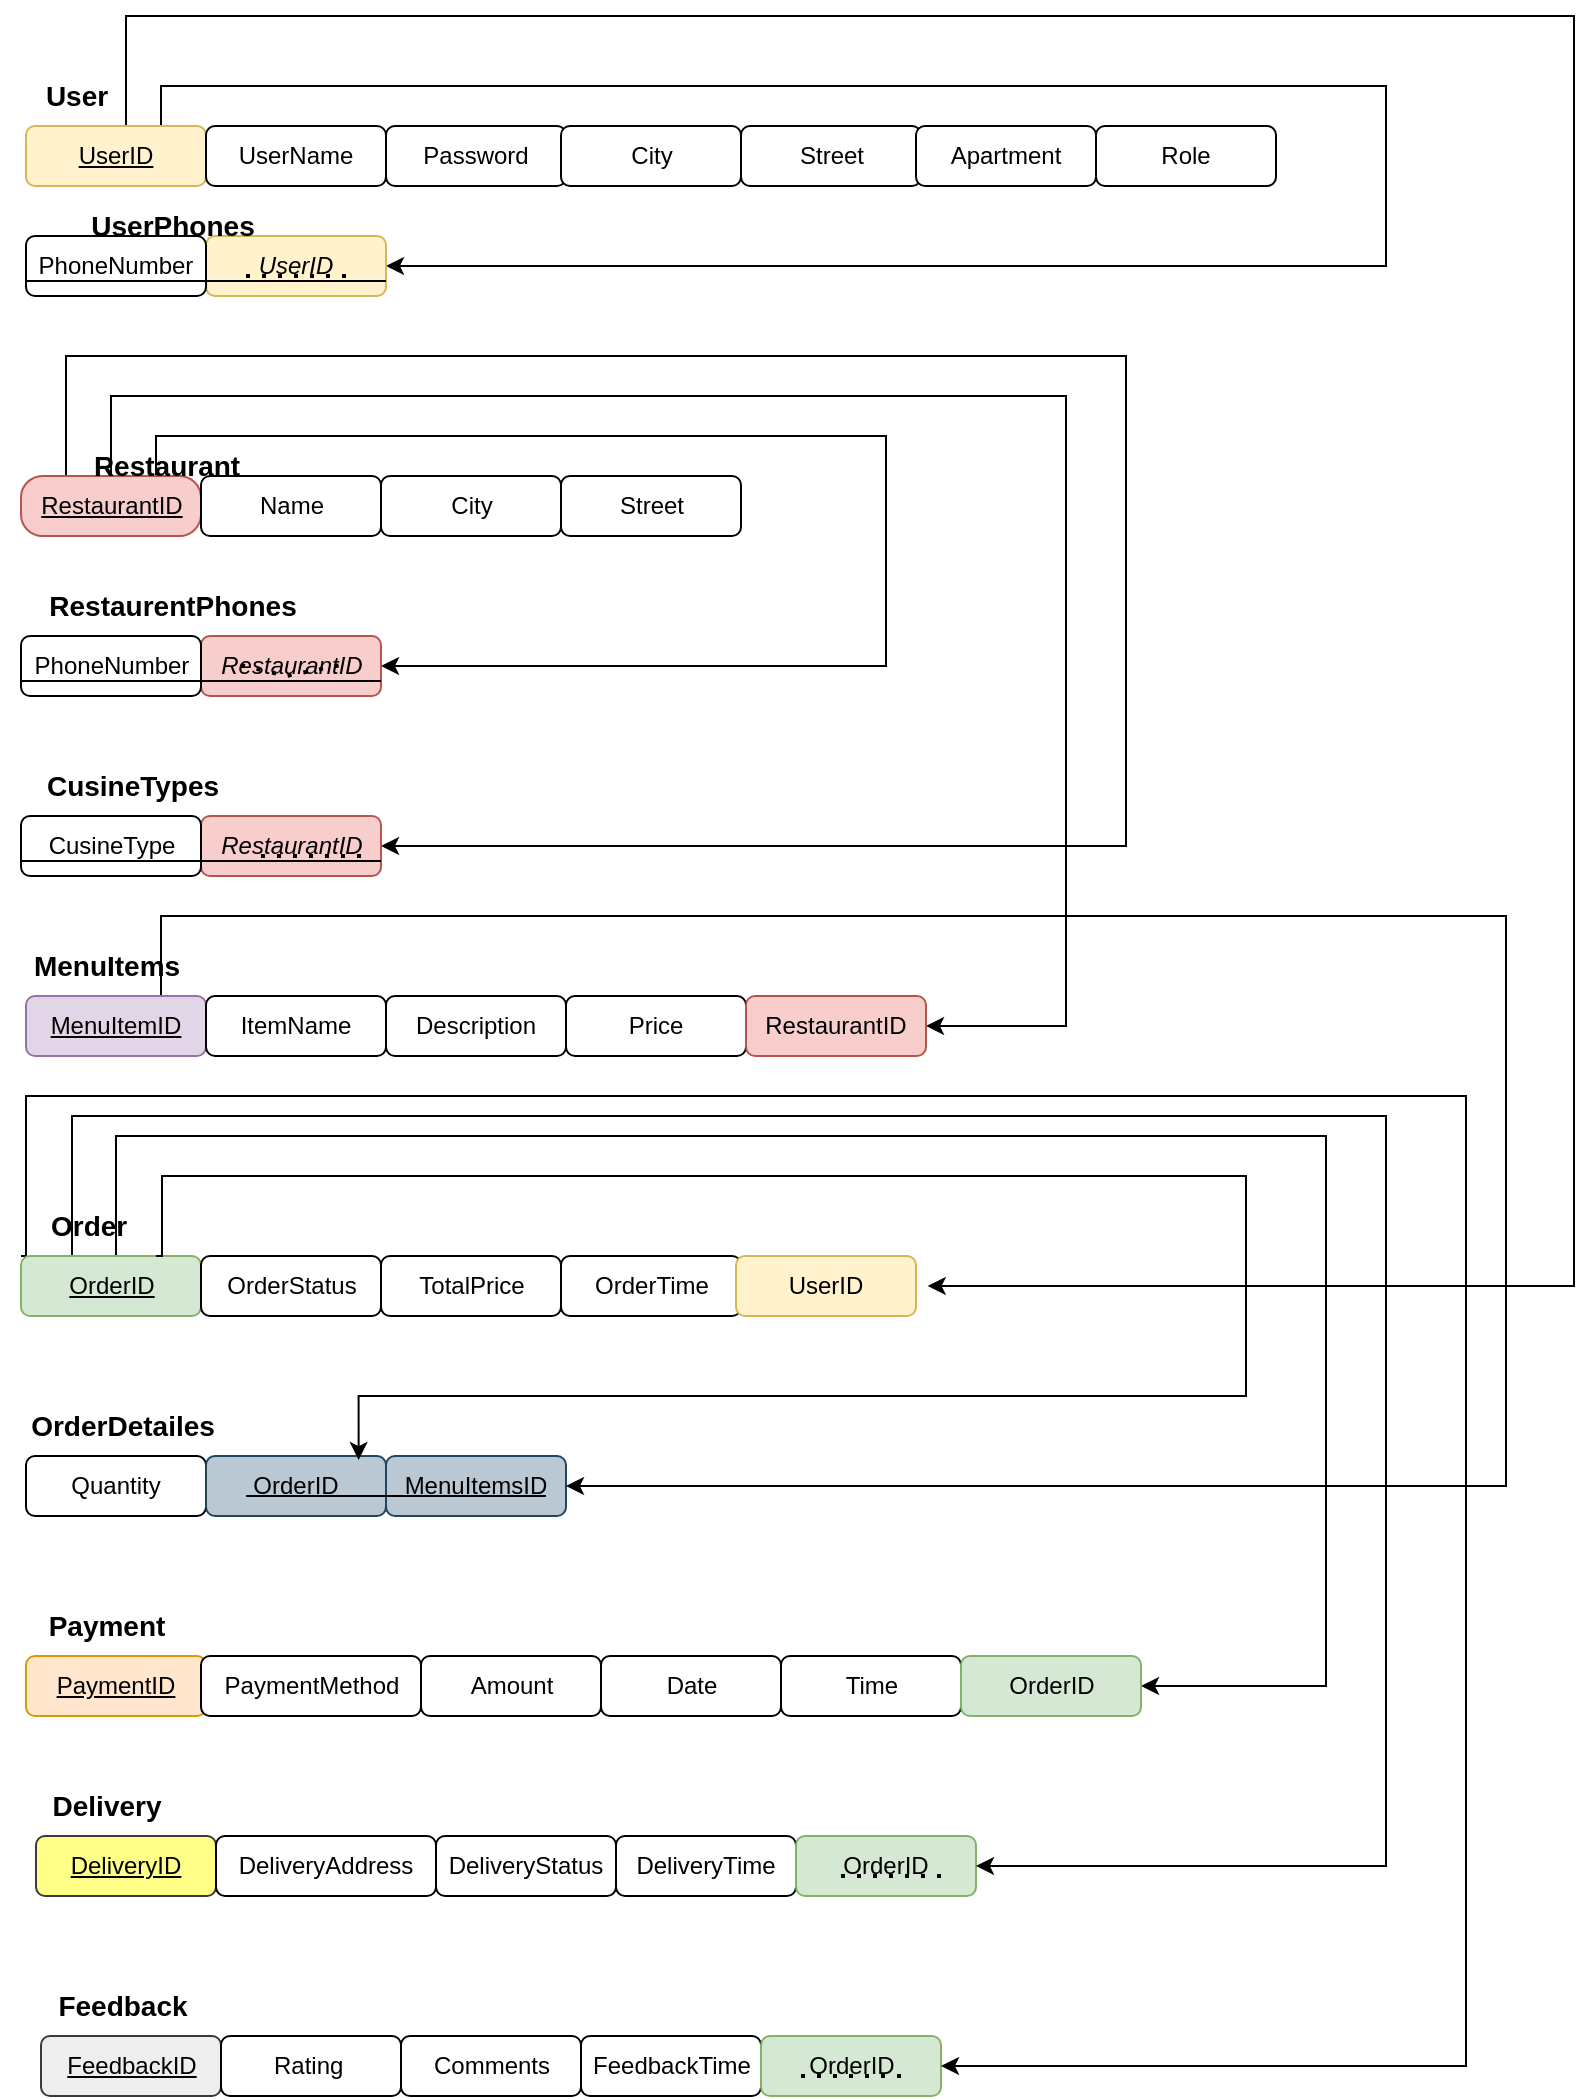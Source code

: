 <mxfile version="25.0.1">
  <diagram name="Page-1" id="hRaVS1pTuc548OMhi2-5">
    <mxGraphModel dx="1016" dy="1642" grid="1" gridSize="10" guides="1" tooltips="1" connect="1" arrows="1" fold="1" page="1" pageScale="1" pageWidth="850" pageHeight="1100" background="none" math="0" shadow="0">
      <root>
        <mxCell id="0" />
        <mxCell id="1" parent="0" />
        <mxCell id="SmSqU5Tu3EiC8dxe_-Gg-26" style="edgeStyle=orthogonalEdgeStyle;rounded=0;orthogonalLoop=1;jettySize=auto;html=1;exitX=0.833;exitY=1.056;exitDx=0;exitDy=0;entryX=1;entryY=0.5;entryDx=0;entryDy=0;exitPerimeter=0;" parent="1" edge="1">
          <mxGeometry relative="1" as="geometry">
            <mxPoint x="37.5" y="56.68" as="sourcePoint" />
            <mxPoint x="470.85" y="635" as="targetPoint" />
            <Array as="points">
              <mxPoint x="70" y="57" />
              <mxPoint x="70" />
              <mxPoint x="794" />
              <mxPoint x="794" y="635" />
            </Array>
          </mxGeometry>
        </mxCell>
        <mxCell id="G01sJh4HNSgmtfhRcnJe-1" style="edgeStyle=orthogonalEdgeStyle;rounded=0;orthogonalLoop=1;jettySize=auto;html=1;exitX=0.75;exitY=0;exitDx=0;exitDy=0;entryX=1;entryY=0.5;entryDx=0;entryDy=0;" parent="1" source="OCb87p4yVKoxGsTXULzd-1" target="OCb87p4yVKoxGsTXULzd-8" edge="1">
          <mxGeometry relative="1" as="geometry">
            <mxPoint x="520" y="140" as="targetPoint" />
            <Array as="points">
              <mxPoint x="88" y="35" />
              <mxPoint x="700" y="35" />
              <mxPoint x="700" y="125" />
            </Array>
          </mxGeometry>
        </mxCell>
        <mxCell id="OCb87p4yVKoxGsTXULzd-1" value="&lt;u&gt;UserID&lt;/u&gt;" style="rounded=1;whiteSpace=wrap;html=1;fillColor=#fff2cc;strokeColor=#d6b656;" parent="1" vertex="1">
          <mxGeometry x="20" y="55" width="90" height="30" as="geometry" />
        </mxCell>
        <mxCell id="OCb87p4yVKoxGsTXULzd-2" value="UserName" style="rounded=1;whiteSpace=wrap;html=1;" parent="1" vertex="1">
          <mxGeometry x="110" y="55" width="90" height="30" as="geometry" />
        </mxCell>
        <mxCell id="OCb87p4yVKoxGsTXULzd-3" value="Password" style="rounded=1;whiteSpace=wrap;html=1;" parent="1" vertex="1">
          <mxGeometry x="200" y="55" width="90" height="30" as="geometry" />
        </mxCell>
        <mxCell id="OCb87p4yVKoxGsTXULzd-8" value="&lt;i&gt;UserID&lt;/i&gt;" style="rounded=1;whiteSpace=wrap;html=1;fillColor=#fff2cc;strokeColor=#d6b656;" parent="1" vertex="1">
          <mxGeometry x="110" y="110" width="90" height="30" as="geometry" />
        </mxCell>
        <mxCell id="OCb87p4yVKoxGsTXULzd-9" value="Role" style="rounded=1;whiteSpace=wrap;html=1;" parent="1" vertex="1">
          <mxGeometry x="555" y="55" width="90" height="30" as="geometry" />
        </mxCell>
        <mxCell id="OCb87p4yVKoxGsTXULzd-10" value="City" style="rounded=1;whiteSpace=wrap;html=1;" parent="1" vertex="1">
          <mxGeometry x="287.5" y="55" width="90" height="30" as="geometry" />
        </mxCell>
        <mxCell id="OCb87p4yVKoxGsTXULzd-12" value="Quantity" style="rounded=1;whiteSpace=wrap;html=1;" parent="1" vertex="1">
          <mxGeometry x="20" y="720" width="90" height="30" as="geometry" />
        </mxCell>
        <mxCell id="OCb87p4yVKoxGsTXULzd-18" value="OrderID" style="rounded=1;whiteSpace=wrap;html=1;fillColor=#bac8d3;strokeColor=#23445d;" parent="1" vertex="1">
          <mxGeometry x="110" y="720" width="90" height="30" as="geometry" />
        </mxCell>
        <mxCell id="OCb87p4yVKoxGsTXULzd-19" value="MenuItemsID" style="rounded=1;whiteSpace=wrap;html=1;fillColor=#bac8d3;strokeColor=#23445d;" parent="1" vertex="1">
          <mxGeometry x="200" y="720" width="90" height="30" as="geometry" />
        </mxCell>
        <mxCell id="OCb87p4yVKoxGsTXULzd-22" value="&lt;font style=&quot;font-size: 14px;&quot;&gt;&lt;b style=&quot;&quot;&gt;User&lt;/b&gt;&lt;/font&gt;" style="text;html=1;align=center;verticalAlign=middle;resizable=0;points=[];autosize=1;strokeColor=none;fillColor=none;shadow=1;" parent="1" vertex="1">
          <mxGeometry x="20" y="25" width="50" height="30" as="geometry" />
        </mxCell>
        <mxCell id="SmSqU5Tu3EiC8dxe_-Gg-12" style="edgeStyle=orthogonalEdgeStyle;rounded=0;orthogonalLoop=1;jettySize=auto;html=1;exitX=0.75;exitY=0;exitDx=0;exitDy=0;entryX=1;entryY=0.5;entryDx=0;entryDy=0;" parent="1" source="OCb87p4yVKoxGsTXULzd-25" target="SmSqU5Tu3EiC8dxe_-Gg-7" edge="1">
          <mxGeometry relative="1" as="geometry">
            <Array as="points">
              <mxPoint x="85" y="210" />
              <mxPoint x="450" y="210" />
              <mxPoint x="450" y="325" />
            </Array>
          </mxGeometry>
        </mxCell>
        <mxCell id="SmSqU5Tu3EiC8dxe_-Gg-18" style="edgeStyle=orthogonalEdgeStyle;rounded=0;orthogonalLoop=1;jettySize=auto;html=1;exitX=0.25;exitY=0;exitDx=0;exitDy=0;entryX=1;entryY=0.5;entryDx=0;entryDy=0;" parent="1" source="OCb87p4yVKoxGsTXULzd-25" target="SmSqU5Tu3EiC8dxe_-Gg-13" edge="1">
          <mxGeometry relative="1" as="geometry">
            <Array as="points">
              <mxPoint x="40" y="170" />
              <mxPoint x="570" y="170" />
              <mxPoint x="570" y="415" />
            </Array>
          </mxGeometry>
        </mxCell>
        <mxCell id="SmSqU5Tu3EiC8dxe_-Gg-24" style="edgeStyle=orthogonalEdgeStyle;rounded=0;orthogonalLoop=1;jettySize=auto;html=1;exitX=0.5;exitY=0;exitDx=0;exitDy=0;entryX=1;entryY=0.5;entryDx=0;entryDy=0;" parent="1" source="OCb87p4yVKoxGsTXULzd-25" target="OCb87p4yVKoxGsTXULzd-34" edge="1">
          <mxGeometry relative="1" as="geometry">
            <Array as="points">
              <mxPoint x="63" y="190" />
              <mxPoint x="540" y="190" />
              <mxPoint x="540" y="505" />
            </Array>
          </mxGeometry>
        </mxCell>
        <mxCell id="OCb87p4yVKoxGsTXULzd-25" value="&lt;u&gt;RestaurantID&lt;/u&gt;" style="rounded=1;whiteSpace=wrap;html=1;arcSize=36;fillColor=#f8cecc;strokeColor=#b85450;" parent="1" vertex="1">
          <mxGeometry x="17.5" y="230" width="90" height="30" as="geometry" />
        </mxCell>
        <mxCell id="OCb87p4yVKoxGsTXULzd-26" value="Name" style="rounded=1;whiteSpace=wrap;html=1;" parent="1" vertex="1">
          <mxGeometry x="107.5" y="230" width="90" height="30" as="geometry" />
        </mxCell>
        <mxCell id="OCb87p4yVKoxGsTXULzd-27" value="City" style="rounded=1;whiteSpace=wrap;html=1;" parent="1" vertex="1">
          <mxGeometry x="197.5" y="230" width="90" height="30" as="geometry" />
        </mxCell>
        <mxCell id="SmSqU5Tu3EiC8dxe_-Gg-28" style="edgeStyle=orthogonalEdgeStyle;rounded=0;orthogonalLoop=1;jettySize=auto;html=1;exitX=0.75;exitY=0;exitDx=0;exitDy=0;entryX=1;entryY=0.5;entryDx=0;entryDy=0;" parent="1" source="OCb87p4yVKoxGsTXULzd-30" target="OCb87p4yVKoxGsTXULzd-19" edge="1">
          <mxGeometry relative="1" as="geometry">
            <Array as="points">
              <mxPoint x="88" y="450" />
              <mxPoint x="760" y="450" />
              <mxPoint x="760" y="735" />
            </Array>
          </mxGeometry>
        </mxCell>
        <mxCell id="OCb87p4yVKoxGsTXULzd-30" value="&lt;u&gt;MenuItemID&lt;/u&gt;" style="rounded=1;whiteSpace=wrap;html=1;fillColor=#e1d5e7;strokeColor=#9673a6;" parent="1" vertex="1">
          <mxGeometry x="20" y="490" width="90" height="30" as="geometry" />
        </mxCell>
        <mxCell id="OCb87p4yVKoxGsTXULzd-31" value="ItemName" style="rounded=1;whiteSpace=wrap;html=1;" parent="1" vertex="1">
          <mxGeometry x="110" y="490" width="90" height="30" as="geometry" />
        </mxCell>
        <mxCell id="OCb87p4yVKoxGsTXULzd-32" value="Description" style="rounded=1;whiteSpace=wrap;html=1;" parent="1" vertex="1">
          <mxGeometry x="200" y="490" width="90" height="30" as="geometry" />
        </mxCell>
        <mxCell id="OCb87p4yVKoxGsTXULzd-33" value="Price" style="rounded=1;whiteSpace=wrap;html=1;" parent="1" vertex="1">
          <mxGeometry x="290" y="490" width="90" height="30" as="geometry" />
        </mxCell>
        <mxCell id="OCb87p4yVKoxGsTXULzd-34" value="RestaurantID" style="rounded=1;whiteSpace=wrap;html=1;fillColor=#f8cecc;strokeColor=#b85450;" parent="1" vertex="1">
          <mxGeometry x="380" y="490" width="90" height="30" as="geometry" />
        </mxCell>
        <mxCell id="OCb87p4yVKoxGsTXULzd-35" value="&lt;b&gt;&lt;font style=&quot;font-size: 14px;&quot;&gt;Restaurant&lt;/font&gt;&lt;/b&gt;" style="text;html=1;align=center;verticalAlign=middle;resizable=0;points=[];autosize=1;strokeColor=none;fillColor=none;" parent="1" vertex="1">
          <mxGeometry x="40" y="210" width="100" height="30" as="geometry" />
        </mxCell>
        <mxCell id="OCb87p4yVKoxGsTXULzd-36" value="&lt;span style=&quot;font-size: 14px;&quot;&gt;&lt;b&gt;MenuItems&lt;/b&gt;&lt;/span&gt;" style="text;html=1;align=center;verticalAlign=middle;resizable=0;points=[];autosize=1;strokeColor=none;fillColor=none;" parent="1" vertex="1">
          <mxGeometry x="10" y="460" width="100" height="30" as="geometry" />
        </mxCell>
        <mxCell id="OCb87p4yVKoxGsTXULzd-38" value="&lt;span style=&quot;font-size: 14px;&quot;&gt;&lt;b&gt;OrderDetailes&lt;/b&gt;&lt;/span&gt;" style="text;html=1;align=center;verticalAlign=middle;resizable=0;points=[];autosize=1;strokeColor=none;fillColor=none;" parent="1" vertex="1">
          <mxGeometry x="7.5" y="690" width="120" height="30" as="geometry" />
        </mxCell>
        <mxCell id="OCb87p4yVKoxGsTXULzd-41" value="&lt;u&gt;DeliveryID&lt;/u&gt;" style="rounded=1;whiteSpace=wrap;html=1;fillColor=#ffff88;strokeColor=#36393d;" parent="1" vertex="1">
          <mxGeometry x="25" y="910" width="90" height="30" as="geometry" />
        </mxCell>
        <mxCell id="OCb87p4yVKoxGsTXULzd-42" value="DeliveryAddress" style="rounded=1;whiteSpace=wrap;html=1;" parent="1" vertex="1">
          <mxGeometry x="115" y="910" width="110" height="30" as="geometry" />
        </mxCell>
        <mxCell id="OCb87p4yVKoxGsTXULzd-43" value="DeliveryStatus" style="rounded=1;whiteSpace=wrap;html=1;" parent="1" vertex="1">
          <mxGeometry x="225" y="910" width="90" height="30" as="geometry" />
        </mxCell>
        <mxCell id="OCb87p4yVKoxGsTXULzd-44" value="DeliveryTime" style="rounded=1;whiteSpace=wrap;html=1;" parent="1" vertex="1">
          <mxGeometry x="315" y="910" width="90" height="30" as="geometry" />
        </mxCell>
        <mxCell id="OCb87p4yVKoxGsTXULzd-45" value="OrderID" style="rounded=1;whiteSpace=wrap;html=1;fillColor=#d5e8d4;strokeColor=#82b366;" parent="1" vertex="1">
          <mxGeometry x="405" y="910" width="90" height="30" as="geometry" />
        </mxCell>
        <mxCell id="OCb87p4yVKoxGsTXULzd-46" value="&lt;u&gt;FeedbackID&lt;/u&gt;" style="rounded=1;whiteSpace=wrap;html=1;fillColor=#eeeeee;strokeColor=#36393d;" parent="1" vertex="1">
          <mxGeometry x="27.5" y="1010" width="90" height="30" as="geometry" />
        </mxCell>
        <mxCell id="OCb87p4yVKoxGsTXULzd-47" value="Rating&amp;nbsp;" style="rounded=1;whiteSpace=wrap;html=1;" parent="1" vertex="1">
          <mxGeometry x="117.5" y="1010" width="90" height="30" as="geometry" />
        </mxCell>
        <mxCell id="OCb87p4yVKoxGsTXULzd-48" value="Comments" style="rounded=1;whiteSpace=wrap;html=1;" parent="1" vertex="1">
          <mxGeometry x="207.5" y="1010" width="90" height="30" as="geometry" />
        </mxCell>
        <mxCell id="OCb87p4yVKoxGsTXULzd-49" value="FeedbackTime" style="rounded=1;whiteSpace=wrap;html=1;" parent="1" vertex="1">
          <mxGeometry x="297.5" y="1010" width="90" height="30" as="geometry" />
        </mxCell>
        <mxCell id="OCb87p4yVKoxGsTXULzd-52" value="&lt;span style=&quot;font-size: 14px;&quot;&gt;&lt;b&gt;Delivery&lt;/b&gt;&lt;/span&gt;" style="text;html=1;align=center;verticalAlign=middle;resizable=0;points=[];autosize=1;strokeColor=none;fillColor=none;" parent="1" vertex="1">
          <mxGeometry x="20" y="880" width="80" height="30" as="geometry" />
        </mxCell>
        <mxCell id="OCb87p4yVKoxGsTXULzd-53" value="&lt;span style=&quot;font-size: 14px;&quot;&gt;&lt;b&gt;Feedback&lt;/b&gt;&lt;/span&gt;" style="text;html=1;align=center;verticalAlign=middle;resizable=0;points=[];autosize=1;strokeColor=none;fillColor=none;" parent="1" vertex="1">
          <mxGeometry x="22.5" y="980" width="90" height="30" as="geometry" />
        </mxCell>
        <mxCell id="pnq8J6ijFzVr6bFhjXtC-1" value="OrderID" style="rounded=1;whiteSpace=wrap;html=1;fillColor=#d5e8d4;strokeColor=#82b366;" parent="1" vertex="1">
          <mxGeometry x="387.5" y="1010" width="90" height="30" as="geometry" />
        </mxCell>
        <mxCell id="pnq8J6ijFzVr6bFhjXtC-2" value="" style="endArrow=none;html=1;rounded=0;" parent="1" edge="1">
          <mxGeometry width="50" height="50" relative="1" as="geometry">
            <mxPoint x="130" y="740" as="sourcePoint" />
            <mxPoint x="280" y="740" as="targetPoint" />
          </mxGeometry>
        </mxCell>
        <mxCell id="SmSqU5Tu3EiC8dxe_-Gg-30" style="edgeStyle=orthogonalEdgeStyle;rounded=0;orthogonalLoop=1;jettySize=auto;html=1;exitX=0;exitY=0;exitDx=0;exitDy=0;entryX=1;entryY=0.5;entryDx=0;entryDy=0;" parent="1" source="pnq8J6ijFzVr6bFhjXtC-3" target="pnq8J6ijFzVr6bFhjXtC-1" edge="1">
          <mxGeometry relative="1" as="geometry">
            <Array as="points">
              <mxPoint x="20" y="620" />
              <mxPoint x="20" y="540" />
              <mxPoint x="740" y="540" />
              <mxPoint x="740" y="1025" />
            </Array>
          </mxGeometry>
        </mxCell>
        <mxCell id="SmSqU5Tu3EiC8dxe_-Gg-40" style="edgeStyle=orthogonalEdgeStyle;rounded=0;orthogonalLoop=1;jettySize=auto;html=1;exitX=0.5;exitY=0;exitDx=0;exitDy=0;entryX=1;entryY=0.5;entryDx=0;entryDy=0;" parent="1" source="pnq8J6ijFzVr6bFhjXtC-3" edge="1">
          <mxGeometry relative="1" as="geometry">
            <Array as="points">
              <mxPoint x="65" y="620" />
              <mxPoint x="65" y="560" />
              <mxPoint x="670" y="560" />
              <mxPoint x="670" y="835" />
            </Array>
            <mxPoint x="577.5" y="835" as="targetPoint" />
          </mxGeometry>
        </mxCell>
        <mxCell id="SmSqU5Tu3EiC8dxe_-Gg-41" style="edgeStyle=orthogonalEdgeStyle;rounded=0;orthogonalLoop=1;jettySize=auto;html=1;exitX=0.25;exitY=0;exitDx=0;exitDy=0;entryX=1;entryY=0.5;entryDx=0;entryDy=0;" parent="1" source="pnq8J6ijFzVr6bFhjXtC-3" target="OCb87p4yVKoxGsTXULzd-45" edge="1">
          <mxGeometry relative="1" as="geometry">
            <mxPoint x="630" y="860.833" as="targetPoint" />
            <Array as="points">
              <mxPoint x="43" y="620" />
              <mxPoint x="43" y="550" />
              <mxPoint x="700" y="550" />
              <mxPoint x="700" y="925" />
            </Array>
          </mxGeometry>
        </mxCell>
        <mxCell id="pnq8J6ijFzVr6bFhjXtC-3" value="&lt;u&gt;OrderID&lt;/u&gt;" style="rounded=1;whiteSpace=wrap;html=1;fillColor=#d5e8d4;strokeColor=#82b366;" parent="1" vertex="1">
          <mxGeometry x="17.5" y="620" width="90" height="30" as="geometry" />
        </mxCell>
        <mxCell id="pnq8J6ijFzVr6bFhjXtC-4" value="OrderTime" style="rounded=1;whiteSpace=wrap;html=1;fillColor=none;" parent="1" vertex="1">
          <mxGeometry x="287.5" y="620" width="90" height="30" as="geometry" />
        </mxCell>
        <mxCell id="pnq8J6ijFzVr6bFhjXtC-5" value="TotalPrice" style="rounded=1;whiteSpace=wrap;html=1;fillColor=none;" parent="1" vertex="1">
          <mxGeometry x="197.5" y="620" width="90" height="30" as="geometry" />
        </mxCell>
        <mxCell id="pnq8J6ijFzVr6bFhjXtC-7" value="OrderStatus" style="rounded=1;whiteSpace=wrap;html=1;fillColor=none;" parent="1" vertex="1">
          <mxGeometry x="107.5" y="620" width="90" height="30" as="geometry" />
        </mxCell>
        <mxCell id="pnq8J6ijFzVr6bFhjXtC-8" value="UserID" style="rounded=1;whiteSpace=wrap;html=1;fillColor=#fff2cc;strokeColor=#d6b656;" parent="1" vertex="1">
          <mxGeometry x="375" y="620" width="90" height="30" as="geometry" />
        </mxCell>
        <mxCell id="pnq8J6ijFzVr6bFhjXtC-9" value="&lt;b&gt;&lt;font style=&quot;font-size: 14px;&quot;&gt;Order&amp;nbsp;&lt;/font&gt;&lt;/b&gt;" style="text;html=1;align=center;verticalAlign=middle;resizable=0;points=[];autosize=1;strokeColor=none;fillColor=none;" parent="1" vertex="1">
          <mxGeometry x="17.5" y="590" width="70" height="30" as="geometry" />
        </mxCell>
        <mxCell id="SmSqU5Tu3EiC8dxe_-Gg-1" value="PhoneNumber" style="rounded=1;whiteSpace=wrap;html=1;" parent="1" vertex="1">
          <mxGeometry x="20" y="110" width="90" height="30" as="geometry" />
        </mxCell>
        <mxCell id="SmSqU5Tu3EiC8dxe_-Gg-2" value="&lt;font style=&quot;font-size: 14px;&quot;&gt;&lt;b&gt;UserPhones&lt;/b&gt;&lt;/font&gt;" style="text;html=1;align=center;verticalAlign=middle;resizable=0;points=[];autosize=1;strokeColor=none;fillColor=none;" parent="1" vertex="1">
          <mxGeometry x="37.5" y="90" width="110" height="30" as="geometry" />
        </mxCell>
        <mxCell id="SmSqU5Tu3EiC8dxe_-Gg-3" value="" style="endArrow=none;dashed=1;html=1;dashPattern=1 3;strokeWidth=2;rounded=0;" parent="1" edge="1">
          <mxGeometry width="50" height="50" relative="1" as="geometry">
            <mxPoint x="130" y="130" as="sourcePoint" />
            <mxPoint x="180" y="130" as="targetPoint" />
          </mxGeometry>
        </mxCell>
        <mxCell id="SmSqU5Tu3EiC8dxe_-Gg-6" value="" style="endArrow=none;html=1;rounded=0;exitX=0;exitY=0.75;exitDx=0;exitDy=0;entryX=1;entryY=0.75;entryDx=0;entryDy=0;" parent="1" source="SmSqU5Tu3EiC8dxe_-Gg-1" target="OCb87p4yVKoxGsTXULzd-8" edge="1">
          <mxGeometry width="50" height="50" relative="1" as="geometry">
            <mxPoint x="60" y="130" as="sourcePoint" />
            <mxPoint x="170" y="130" as="targetPoint" />
          </mxGeometry>
        </mxCell>
        <mxCell id="SmSqU5Tu3EiC8dxe_-Gg-7" value="&lt;i&gt;RestaurantID&lt;/i&gt;" style="rounded=1;whiteSpace=wrap;html=1;fillColor=#f8cecc;strokeColor=#b85450;" parent="1" vertex="1">
          <mxGeometry x="107.5" y="310" width="90" height="30" as="geometry" />
        </mxCell>
        <mxCell id="SmSqU5Tu3EiC8dxe_-Gg-8" value="PhoneNumber" style="rounded=1;whiteSpace=wrap;html=1;" parent="1" vertex="1">
          <mxGeometry x="17.5" y="310" width="90" height="30" as="geometry" />
        </mxCell>
        <mxCell id="SmSqU5Tu3EiC8dxe_-Gg-9" value="&lt;font style=&quot;font-size: 14px;&quot;&gt;&lt;b&gt;RestaurentPhones&lt;/b&gt;&lt;/font&gt;" style="text;html=1;align=center;verticalAlign=middle;resizable=0;points=[];autosize=1;strokeColor=none;fillColor=none;" parent="1" vertex="1">
          <mxGeometry x="17.5" y="280" width="150" height="30" as="geometry" />
        </mxCell>
        <mxCell id="SmSqU5Tu3EiC8dxe_-Gg-10" value="" style="endArrow=none;dashed=1;html=1;dashPattern=1 3;strokeWidth=2;rounded=0;" parent="1" edge="1">
          <mxGeometry width="50" height="50" relative="1" as="geometry">
            <mxPoint x="507.5" y="849.44" as="sourcePoint" />
            <mxPoint x="557.5" y="849.44" as="targetPoint" />
          </mxGeometry>
        </mxCell>
        <mxCell id="SmSqU5Tu3EiC8dxe_-Gg-11" value="" style="endArrow=none;html=1;rounded=0;exitX=0;exitY=0.75;exitDx=0;exitDy=0;entryX=1;entryY=0.75;entryDx=0;entryDy=0;" parent="1" source="SmSqU5Tu3EiC8dxe_-Gg-8" target="SmSqU5Tu3EiC8dxe_-Gg-7" edge="1">
          <mxGeometry width="50" height="50" relative="1" as="geometry">
            <mxPoint x="65" y="330" as="sourcePoint" />
            <mxPoint x="175" y="330" as="targetPoint" />
          </mxGeometry>
        </mxCell>
        <mxCell id="SmSqU5Tu3EiC8dxe_-Gg-13" value="&lt;i&gt;RestaurantID&lt;/i&gt;" style="rounded=1;whiteSpace=wrap;html=1;fillColor=#f8cecc;strokeColor=#b85450;" parent="1" vertex="1">
          <mxGeometry x="107.5" y="400" width="90" height="30" as="geometry" />
        </mxCell>
        <mxCell id="SmSqU5Tu3EiC8dxe_-Gg-14" value="CusineType" style="rounded=1;whiteSpace=wrap;html=1;" parent="1" vertex="1">
          <mxGeometry x="17.5" y="400" width="90" height="30" as="geometry" />
        </mxCell>
        <mxCell id="SmSqU5Tu3EiC8dxe_-Gg-15" value="&lt;span style=&quot;font-size: 14px;&quot;&gt;&lt;b&gt;CusineTypes&lt;/b&gt;&lt;/span&gt;" style="text;html=1;align=center;verticalAlign=middle;resizable=0;points=[];autosize=1;strokeColor=none;fillColor=none;" parent="1" vertex="1">
          <mxGeometry x="17.5" y="370" width="110" height="30" as="geometry" />
        </mxCell>
        <mxCell id="SmSqU5Tu3EiC8dxe_-Gg-16" value="" style="endArrow=none;dashed=1;html=1;dashPattern=1 3;strokeWidth=2;rounded=0;" parent="1" edge="1">
          <mxGeometry width="50" height="50" relative="1" as="geometry">
            <mxPoint x="137.5" y="420" as="sourcePoint" />
            <mxPoint x="187.5" y="420" as="targetPoint" />
          </mxGeometry>
        </mxCell>
        <mxCell id="SmSqU5Tu3EiC8dxe_-Gg-17" value="" style="endArrow=none;html=1;rounded=0;exitX=0;exitY=0.75;exitDx=0;exitDy=0;entryX=1;entryY=0.75;entryDx=0;entryDy=0;" parent="1" source="SmSqU5Tu3EiC8dxe_-Gg-14" target="SmSqU5Tu3EiC8dxe_-Gg-13" edge="1">
          <mxGeometry width="50" height="50" relative="1" as="geometry">
            <mxPoint x="67.5" y="420" as="sourcePoint" />
            <mxPoint x="177.5" y="420" as="targetPoint" />
          </mxGeometry>
        </mxCell>
        <mxCell id="SmSqU5Tu3EiC8dxe_-Gg-19" value="Street" style="rounded=1;whiteSpace=wrap;html=1;" parent="1" vertex="1">
          <mxGeometry x="287.5" y="230" width="90" height="30" as="geometry" />
        </mxCell>
        <mxCell id="SmSqU5Tu3EiC8dxe_-Gg-27" style="edgeStyle=orthogonalEdgeStyle;rounded=0;orthogonalLoop=1;jettySize=auto;html=1;exitX=0.75;exitY=0;exitDx=0;exitDy=0;entryX=0.848;entryY=0.067;entryDx=0;entryDy=0;entryPerimeter=0;" parent="1" source="pnq8J6ijFzVr6bFhjXtC-3" target="OCb87p4yVKoxGsTXULzd-18" edge="1">
          <mxGeometry relative="1" as="geometry">
            <Array as="points">
              <mxPoint x="88" y="620" />
              <mxPoint x="88" y="580" />
              <mxPoint x="630" y="580" />
              <mxPoint x="630" y="690" />
              <mxPoint x="186" y="690" />
            </Array>
          </mxGeometry>
        </mxCell>
        <mxCell id="SmSqU5Tu3EiC8dxe_-Gg-31" value="&lt;u&gt;PaymentID&lt;/u&gt;" style="rounded=1;whiteSpace=wrap;html=1;fillColor=#ffe6cc;strokeColor=#d79b00;" parent="1" vertex="1">
          <mxGeometry x="20" y="820" width="90" height="30" as="geometry" />
        </mxCell>
        <mxCell id="SmSqU5Tu3EiC8dxe_-Gg-32" value="PaymentMethod" style="rounded=1;whiteSpace=wrap;html=1;" parent="1" vertex="1">
          <mxGeometry x="107.5" y="820" width="110" height="30" as="geometry" />
        </mxCell>
        <mxCell id="SmSqU5Tu3EiC8dxe_-Gg-33" value="Amount" style="rounded=1;whiteSpace=wrap;html=1;" parent="1" vertex="1">
          <mxGeometry x="217.5" y="820" width="90" height="30" as="geometry" />
        </mxCell>
        <mxCell id="SmSqU5Tu3EiC8dxe_-Gg-34" value="Date" style="rounded=1;whiteSpace=wrap;html=1;" parent="1" vertex="1">
          <mxGeometry x="307.5" y="820" width="90" height="30" as="geometry" />
        </mxCell>
        <mxCell id="SmSqU5Tu3EiC8dxe_-Gg-36" value="&lt;span style=&quot;font-size: 14px;&quot;&gt;&lt;b&gt;Payment&lt;/b&gt;&lt;/span&gt;" style="text;html=1;align=center;verticalAlign=middle;resizable=0;points=[];autosize=1;strokeColor=none;fillColor=none;" parent="1" vertex="1">
          <mxGeometry x="20" y="790" width="80" height="30" as="geometry" />
        </mxCell>
        <mxCell id="SmSqU5Tu3EiC8dxe_-Gg-39" value="Time" style="rounded=1;whiteSpace=wrap;html=1;" parent="1" vertex="1">
          <mxGeometry x="397.5" y="820" width="90" height="30" as="geometry" />
        </mxCell>
        <mxCell id="StU3bxx-UUQZ4WuhI1NT-3" value="" style="endArrow=none;dashed=1;html=1;dashPattern=1 3;strokeWidth=2;rounded=0;" parent="1" edge="1">
          <mxGeometry width="50" height="50" relative="1" as="geometry">
            <mxPoint x="427.5" y="930" as="sourcePoint" />
            <mxPoint x="477.5" y="930" as="targetPoint" />
          </mxGeometry>
        </mxCell>
        <mxCell id="StU3bxx-UUQZ4WuhI1NT-4" value="" style="endArrow=none;dashed=1;html=1;dashPattern=1 3;strokeWidth=2;rounded=0;" parent="1" edge="1">
          <mxGeometry width="50" height="50" relative="1" as="geometry">
            <mxPoint x="407.5" y="1030" as="sourcePoint" />
            <mxPoint x="457.5" y="1030" as="targetPoint" />
          </mxGeometry>
        </mxCell>
        <mxCell id="StU3bxx-UUQZ4WuhI1NT-5" value="" style="endArrow=none;dashed=1;html=1;dashPattern=1 3;strokeWidth=2;rounded=0;" parent="1" edge="1">
          <mxGeometry width="50" height="50" relative="1" as="geometry">
            <mxPoint x="127.5" y="324.5" as="sourcePoint" />
            <mxPoint x="177.5" y="324.5" as="targetPoint" />
            <Array as="points">
              <mxPoint x="150" y="330" />
            </Array>
          </mxGeometry>
        </mxCell>
        <mxCell id="StU3bxx-UUQZ4WuhI1NT-7" value="OrderID" style="rounded=1;whiteSpace=wrap;html=1;fillColor=#d5e8d4;strokeColor=#82b366;" parent="1" vertex="1">
          <mxGeometry x="487.5" y="820" width="90" height="30" as="geometry" />
        </mxCell>
        <mxCell id="1VECTnlICpjQggaNdoyT-1" value="Street" style="rounded=1;whiteSpace=wrap;html=1;" vertex="1" parent="1">
          <mxGeometry x="377.5" y="55" width="90" height="30" as="geometry" />
        </mxCell>
        <mxCell id="1VECTnlICpjQggaNdoyT-2" value="Apartment" style="rounded=1;whiteSpace=wrap;html=1;" vertex="1" parent="1">
          <mxGeometry x="465" y="55" width="90" height="30" as="geometry" />
        </mxCell>
      </root>
    </mxGraphModel>
  </diagram>
</mxfile>
